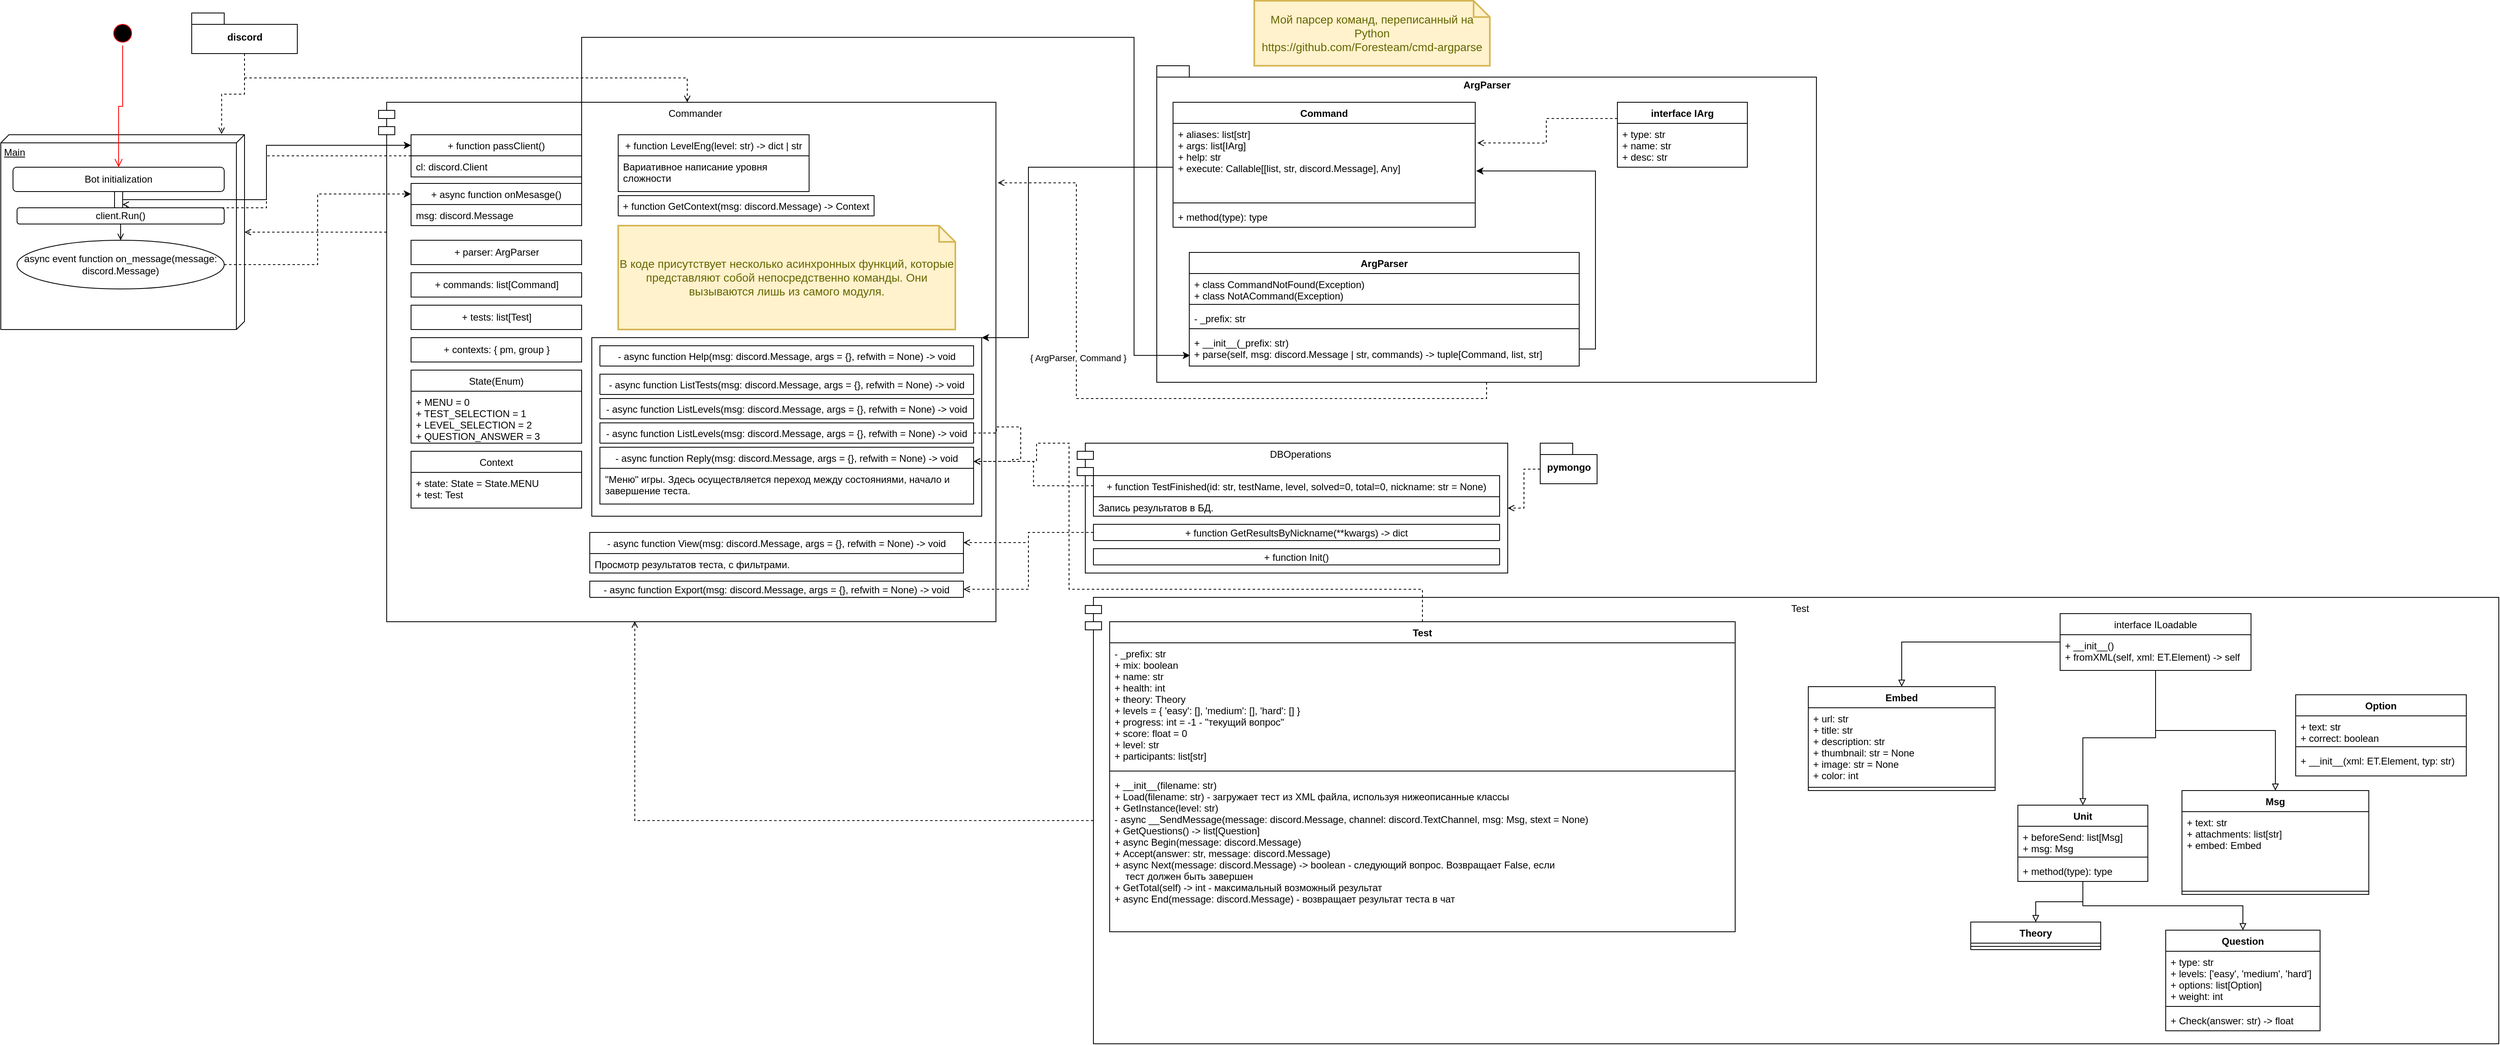 <mxfile version="18.0.1" type="device"><diagram id="GNLVEc-Bf3AHj_v6yjUM" name="Page-1"><mxGraphModel dx="1673" dy="1008" grid="1" gridSize="10" guides="1" tooltips="1" connect="1" arrows="1" fold="1" page="1" pageScale="1" pageWidth="850" pageHeight="1100" math="0" shadow="0"><root><mxCell id="0"/><mxCell id="1" parent="0"/><mxCell id="nupmnL43-t2a7urozln6-2" value="" style="ellipse;html=1;shape=startState;fillColor=#000000;strokeColor=#ff0000;" vertex="1" parent="1"><mxGeometry x="270" y="140" width="30" height="30" as="geometry"/></mxCell><mxCell id="nupmnL43-t2a7urozln6-4" value="Main" style="verticalAlign=top;align=left;spacingTop=8;spacingLeft=2;spacingRight=12;shape=cube;size=10;direction=south;fontStyle=4;html=1;" vertex="1" parent="1"><mxGeometry x="135" y="280" width="300" height="240" as="geometry"/></mxCell><mxCell id="nupmnL43-t2a7urozln6-6" value="Bot initialization" style="rounded=1;whiteSpace=wrap;html=1;" vertex="1" parent="1"><mxGeometry x="150" y="320" width="260" height="30" as="geometry"/></mxCell><mxCell id="nupmnL43-t2a7urozln6-24" style="edgeStyle=orthogonalEdgeStyle;rounded=0;orthogonalLoop=1;jettySize=auto;html=1;exitX=0;exitY=0.25;exitDx=10;exitDy=0;exitPerimeter=0;dashed=1;endArrow=open;endFill=0;" edge="1" parent="1" source="nupmnL43-t2a7urozln6-11" target="nupmnL43-t2a7urozln6-4"><mxGeometry relative="1" as="geometry"/></mxCell><mxCell id="nupmnL43-t2a7urozln6-11" value="Commander" style="shape=module;align=left;spacingLeft=20;align=center;verticalAlign=top;" vertex="1" parent="1"><mxGeometry x="600" y="240" width="760" height="640" as="geometry"/></mxCell><mxCell id="nupmnL43-t2a7urozln6-168" style="edgeStyle=orthogonalEdgeStyle;rounded=0;orthogonalLoop=1;jettySize=auto;html=1;entryX=0.975;entryY=0.8;entryDx=0;entryDy=0;entryPerimeter=0;endArrow=open;endFill=0;dashed=1;" edge="1" parent="1" source="nupmnL43-t2a7urozln6-12" target="nupmnL43-t2a7urozln6-166"><mxGeometry relative="1" as="geometry"><Array as="points"><mxPoint x="462" y="306"/><mxPoint x="462" y="370"/><mxPoint x="290" y="370"/><mxPoint x="290" y="366"/></Array></mxGeometry></mxCell><mxCell id="nupmnL43-t2a7urozln6-12" value="+ function passClient()" style="swimlane;fontStyle=0;childLayout=stackLayout;horizontal=1;startSize=26;fillColor=none;horizontalStack=0;resizeParent=1;resizeParentMax=0;resizeLast=0;collapsible=1;marginBottom=0;" vertex="1" parent="1"><mxGeometry x="640" y="280" width="210" height="52" as="geometry"/></mxCell><mxCell id="nupmnL43-t2a7urozln6-13" value="cl: discord.Client" style="text;strokeColor=none;fillColor=none;align=left;verticalAlign=top;spacingLeft=4;spacingRight=4;overflow=hidden;rotatable=0;points=[[0,0.5],[1,0.5]];portConstraint=eastwest;" vertex="1" parent="nupmnL43-t2a7urozln6-12"><mxGeometry y="26" width="210" height="26" as="geometry"/></mxCell><mxCell id="nupmnL43-t2a7urozln6-16" value="+ async function onMesasge()" style="swimlane;fontStyle=0;childLayout=stackLayout;horizontal=1;startSize=26;fillColor=none;horizontalStack=0;resizeParent=1;resizeParentMax=0;resizeLast=0;collapsible=1;marginBottom=0;" vertex="1" parent="1"><mxGeometry x="640" y="340" width="210" height="52" as="geometry"/></mxCell><mxCell id="nupmnL43-t2a7urozln6-17" value="msg: discord.Message" style="text;strokeColor=none;fillColor=none;align=left;verticalAlign=top;spacingLeft=4;spacingRight=4;overflow=hidden;rotatable=0;points=[[0,0.5],[1,0.5]];portConstraint=eastwest;" vertex="1" parent="nupmnL43-t2a7urozln6-16"><mxGeometry y="26" width="210" height="26" as="geometry"/></mxCell><mxCell id="nupmnL43-t2a7urozln6-22" style="edgeStyle=orthogonalEdgeStyle;rounded=0;orthogonalLoop=1;jettySize=auto;html=1;exitX=0.5;exitY=1;exitDx=0;exitDy=0;exitPerimeter=0;entryX=0.5;entryY=0;entryDx=0;entryDy=0;dashed=1;endArrow=open;endFill=0;" edge="1" parent="1" source="nupmnL43-t2a7urozln6-18" target="nupmnL43-t2a7urozln6-11"><mxGeometry relative="1" as="geometry"/></mxCell><mxCell id="nupmnL43-t2a7urozln6-23" style="edgeStyle=orthogonalEdgeStyle;rounded=0;orthogonalLoop=1;jettySize=auto;html=1;exitX=0.5;exitY=1;exitDx=0;exitDy=0;exitPerimeter=0;entryX=-0.003;entryY=0.094;entryDx=0;entryDy=0;entryPerimeter=0;dashed=1;endArrow=open;endFill=0;" edge="1" parent="1" source="nupmnL43-t2a7urozln6-18" target="nupmnL43-t2a7urozln6-4"><mxGeometry relative="1" as="geometry"/></mxCell><mxCell id="nupmnL43-t2a7urozln6-18" value="discord" style="shape=folder;fontStyle=1;spacingTop=10;tabWidth=40;tabHeight=14;tabPosition=left;html=1;" vertex="1" parent="1"><mxGeometry x="370" y="130" width="130" height="50" as="geometry"/></mxCell><mxCell id="nupmnL43-t2a7urozln6-25" value="+ parser: ArgParser" style="html=1;" vertex="1" parent="1"><mxGeometry x="640" y="410" width="210" height="30" as="geometry"/></mxCell><mxCell id="nupmnL43-t2a7urozln6-29" style="edgeStyle=orthogonalEdgeStyle;rounded=0;orthogonalLoop=1;jettySize=auto;html=1;exitX=0.5;exitY=1;exitDx=0;exitDy=0;exitPerimeter=0;entryX=1.003;entryY=0.155;entryDx=0;entryDy=0;entryPerimeter=0;dashed=1;endArrow=open;endFill=0;" edge="1" parent="1" source="nupmnL43-t2a7urozln6-26" target="nupmnL43-t2a7urozln6-11"><mxGeometry relative="1" as="geometry"/></mxCell><mxCell id="nupmnL43-t2a7urozln6-32" value="{ ArgParser, Command }" style="edgeLabel;html=1;align=center;verticalAlign=middle;resizable=0;points=[];" vertex="1" connectable="0" parent="nupmnL43-t2a7urozln6-29"><mxGeometry x="0.297" y="-2" relative="1" as="geometry"><mxPoint as="offset"/></mxGeometry></mxCell><mxCell id="nupmnL43-t2a7urozln6-26" value="ArgParser" style="shape=folder;fontStyle=1;spacingTop=10;tabWidth=40;tabHeight=14;tabPosition=left;html=1;align=center;verticalAlign=top;" vertex="1" parent="1"><mxGeometry x="1558" y="195" width="812" height="390" as="geometry"/></mxCell><mxCell id="nupmnL43-t2a7urozln6-28" value="Мой парсер команд, переписанный на Python&lt;br&gt;https://github.com/Foresteam/cmd-argparse" style="shape=note;strokeWidth=2;fontSize=14;size=20;whiteSpace=wrap;html=1;fillColor=#fff2cc;strokeColor=#d6b656;fontColor=#666600;" vertex="1" parent="1"><mxGeometry x="1678" y="115" width="290" height="80" as="geometry"/></mxCell><mxCell id="nupmnL43-t2a7urozln6-41" value="Command" style="swimlane;fontStyle=1;align=center;verticalAlign=top;childLayout=stackLayout;horizontal=1;startSize=26;horizontalStack=0;resizeParent=1;resizeParentMax=0;resizeLast=0;collapsible=1;marginBottom=0;" vertex="1" parent="1"><mxGeometry x="1578" y="240" width="372" height="154" as="geometry"/></mxCell><mxCell id="nupmnL43-t2a7urozln6-42" value="+ aliases: list[str]&#10;+ args: list[IArg]&#10;+ help: str&#10;+ execute: Callable[[list, str, discord.Message], Any]" style="text;strokeColor=none;fillColor=none;align=left;verticalAlign=top;spacingLeft=4;spacingRight=4;overflow=hidden;rotatable=0;points=[[0,0.5],[1,0.5]];portConstraint=eastwest;" vertex="1" parent="nupmnL43-t2a7urozln6-41"><mxGeometry y="26" width="372" height="94" as="geometry"/></mxCell><mxCell id="nupmnL43-t2a7urozln6-43" value="" style="line;strokeWidth=1;fillColor=none;align=left;verticalAlign=middle;spacingTop=-1;spacingLeft=3;spacingRight=3;rotatable=0;labelPosition=right;points=[];portConstraint=eastwest;" vertex="1" parent="nupmnL43-t2a7urozln6-41"><mxGeometry y="120" width="372" height="8" as="geometry"/></mxCell><mxCell id="nupmnL43-t2a7urozln6-44" value="+ method(type): type" style="text;strokeColor=none;fillColor=none;align=left;verticalAlign=top;spacingLeft=4;spacingRight=4;overflow=hidden;rotatable=0;points=[[0,0.5],[1,0.5]];portConstraint=eastwest;" vertex="1" parent="nupmnL43-t2a7urozln6-41"><mxGeometry y="128" width="372" height="26" as="geometry"/></mxCell><mxCell id="nupmnL43-t2a7urozln6-50" style="edgeStyle=orthogonalEdgeStyle;rounded=0;orthogonalLoop=1;jettySize=auto;html=1;exitX=0;exitY=0.25;exitDx=0;exitDy=0;entryX=1.007;entryY=0.257;entryDx=0;entryDy=0;entryPerimeter=0;dashed=1;endArrow=open;endFill=0;" edge="1" parent="1" source="nupmnL43-t2a7urozln6-45" target="nupmnL43-t2a7urozln6-42"><mxGeometry relative="1" as="geometry"/></mxCell><mxCell id="nupmnL43-t2a7urozln6-45" value="interface IArg" style="swimlane;fontStyle=1;align=center;verticalAlign=top;childLayout=stackLayout;horizontal=1;startSize=26;horizontalStack=0;resizeParent=1;resizeParentMax=0;resizeLast=0;collapsible=1;marginBottom=0;" vertex="1" parent="1"><mxGeometry x="2125" y="240" width="160" height="80" as="geometry"/></mxCell><mxCell id="nupmnL43-t2a7urozln6-46" value="+ type: str&#10;+ name: str&#10;+ desc: str" style="text;strokeColor=none;fillColor=none;align=left;verticalAlign=top;spacingLeft=4;spacingRight=4;overflow=hidden;rotatable=0;points=[[0,0.5],[1,0.5]];portConstraint=eastwest;" vertex="1" parent="nupmnL43-t2a7urozln6-45"><mxGeometry y="26" width="160" height="54" as="geometry"/></mxCell><mxCell id="nupmnL43-t2a7urozln6-57" value="ArgParser" style="swimlane;fontStyle=1;align=center;verticalAlign=top;childLayout=stackLayout;horizontal=1;startSize=26;horizontalStack=0;resizeParent=1;resizeParentMax=0;resizeLast=0;collapsible=1;marginBottom=0;" vertex="1" parent="1"><mxGeometry x="1598" y="425" width="480" height="140" as="geometry"/></mxCell><mxCell id="nupmnL43-t2a7urozln6-58" value="+ class CommandNotFound(Exception)&#10;+ class NotACommand(Exception)" style="text;strokeColor=none;fillColor=none;align=left;verticalAlign=top;spacingLeft=4;spacingRight=4;overflow=hidden;rotatable=0;points=[[0,0.5],[1,0.5]];portConstraint=eastwest;" vertex="1" parent="nupmnL43-t2a7urozln6-57"><mxGeometry y="26" width="480" height="34" as="geometry"/></mxCell><mxCell id="nupmnL43-t2a7urozln6-59" value="" style="line;strokeWidth=1;fillColor=none;align=left;verticalAlign=middle;spacingTop=-1;spacingLeft=3;spacingRight=3;rotatable=0;labelPosition=right;points=[];portConstraint=eastwest;" vertex="1" parent="nupmnL43-t2a7urozln6-57"><mxGeometry y="60" width="480" height="8" as="geometry"/></mxCell><mxCell id="nupmnL43-t2a7urozln6-61" value="- _prefix: str" style="text;strokeColor=none;fillColor=none;align=left;verticalAlign=top;spacingLeft=4;spacingRight=4;overflow=hidden;rotatable=0;points=[[0,0.5],[1,0.5]];portConstraint=eastwest;" vertex="1" parent="nupmnL43-t2a7urozln6-57"><mxGeometry y="68" width="480" height="22" as="geometry"/></mxCell><mxCell id="nupmnL43-t2a7urozln6-63" value="" style="line;strokeWidth=1;fillColor=none;align=left;verticalAlign=middle;spacingTop=-1;spacingLeft=3;spacingRight=3;rotatable=0;labelPosition=right;points=[];portConstraint=eastwest;" vertex="1" parent="nupmnL43-t2a7urozln6-57"><mxGeometry y="90" width="480" height="8" as="geometry"/></mxCell><mxCell id="nupmnL43-t2a7urozln6-64" value="+ __init__(_prefix: str)&#10;+ parse(self, msg: discord.Message | str, commands) -&gt; tuple[Command, list, str]" style="text;strokeColor=none;fillColor=none;align=left;verticalAlign=top;spacingLeft=4;spacingRight=4;overflow=hidden;rotatable=0;points=[[0,0.5],[1,0.5]];portConstraint=eastwest;" vertex="1" parent="nupmnL43-t2a7urozln6-57"><mxGeometry y="98" width="480" height="42" as="geometry"/></mxCell><mxCell id="nupmnL43-t2a7urozln6-65" value="+ commands: list[Command]" style="html=1;" vertex="1" parent="1"><mxGeometry x="640" y="450" width="210" height="30" as="geometry"/></mxCell><mxCell id="nupmnL43-t2a7urozln6-66" value="+ tests: list[Test]" style="html=1;" vertex="1" parent="1"><mxGeometry x="640" y="490" width="210" height="30" as="geometry"/></mxCell><mxCell id="nupmnL43-t2a7urozln6-67" value="+ contexts: { pm, group }" style="html=1;" vertex="1" parent="1"><mxGeometry x="640" y="530" width="210" height="30" as="geometry"/></mxCell><mxCell id="nupmnL43-t2a7urozln6-68" value="State(Enum)" style="swimlane;fontStyle=0;childLayout=stackLayout;horizontal=1;startSize=26;fillColor=none;horizontalStack=0;resizeParent=1;resizeParentMax=0;resizeLast=0;collapsible=1;marginBottom=0;" vertex="1" parent="1"><mxGeometry x="640" y="570" width="210" height="90" as="geometry"/></mxCell><mxCell id="nupmnL43-t2a7urozln6-71" value="+ MENU = 0&#10;+ TEST_SELECTION = 1&#10;+ LEVEL_SELECTION = 2&#10;+ QUESTION_ANSWER = 3" style="text;strokeColor=none;fillColor=none;align=left;verticalAlign=top;spacingLeft=4;spacingRight=4;overflow=hidden;rotatable=0;points=[[0,0.5],[1,0.5]];portConstraint=eastwest;" vertex="1" parent="nupmnL43-t2a7urozln6-68"><mxGeometry y="26" width="210" height="64" as="geometry"/></mxCell><mxCell id="nupmnL43-t2a7urozln6-72" value="Context" style="swimlane;fontStyle=0;childLayout=stackLayout;horizontal=1;startSize=26;fillColor=none;horizontalStack=0;resizeParent=1;resizeParentMax=0;resizeLast=0;collapsible=1;marginBottom=0;" vertex="1" parent="1"><mxGeometry x="640" y="670" width="210" height="70" as="geometry"/></mxCell><mxCell id="nupmnL43-t2a7urozln6-73" value="+ state: State = State.MENU&#10;+ test: Test" style="text;strokeColor=none;fillColor=none;align=left;verticalAlign=top;spacingLeft=4;spacingRight=4;overflow=hidden;rotatable=0;points=[[0,0.5],[1,0.5]];portConstraint=eastwest;" vertex="1" parent="nupmnL43-t2a7urozln6-72"><mxGeometry y="26" width="210" height="44" as="geometry"/></mxCell><mxCell id="nupmnL43-t2a7urozln6-74" value="+ function LevelEng(level: str) -&gt; dict | str" style="swimlane;fontStyle=0;childLayout=stackLayout;horizontal=1;startSize=26;fillColor=none;horizontalStack=0;resizeParent=1;resizeParentMax=0;resizeLast=0;collapsible=1;marginBottom=0;" vertex="1" parent="1"><mxGeometry x="895" y="280" width="235" height="70" as="geometry"/></mxCell><mxCell id="nupmnL43-t2a7urozln6-75" value="Вариативное написание уровня сложности" style="text;strokeColor=none;fillColor=none;align=left;verticalAlign=top;spacingLeft=4;spacingRight=4;overflow=hidden;rotatable=0;points=[[0,0.5],[1,0.5]];portConstraint=eastwest;whiteSpace=wrap;" vertex="1" parent="nupmnL43-t2a7urozln6-74"><mxGeometry y="26" width="235" height="44" as="geometry"/></mxCell><mxCell id="nupmnL43-t2a7urozln6-78" value="+ function GetContext(msg: discord.Message) -&gt; Context" style="swimlane;fontStyle=0;childLayout=stackLayout;horizontal=1;startSize=26;fillColor=none;horizontalStack=0;resizeParent=1;resizeParentMax=0;resizeLast=0;collapsible=1;marginBottom=0;" vertex="1" parent="1"><mxGeometry x="895" y="355" width="315" height="25" as="geometry"/></mxCell><mxCell id="nupmnL43-t2a7urozln6-80" value="В коде присутствует несколько асинхронных функций, которые представляют собой непосредственно команды. Они вызываются лишь из самого модуля." style="shape=note;strokeWidth=2;fontSize=14;size=20;whiteSpace=wrap;html=1;fillColor=#fff2cc;strokeColor=#d6b656;fontColor=#666600;" vertex="1" parent="1"><mxGeometry x="895" y="392" width="415" height="128" as="geometry"/></mxCell><mxCell id="nupmnL43-t2a7urozln6-100" value="DBOperations" style="shape=module;align=left;spacingLeft=20;align=center;verticalAlign=top;" vertex="1" parent="1"><mxGeometry x="1460" y="660" width="530" height="160" as="geometry"/></mxCell><mxCell id="nupmnL43-t2a7urozln6-102" style="edgeStyle=orthogonalEdgeStyle;rounded=0;orthogonalLoop=1;jettySize=auto;html=1;exitX=0;exitY=0;exitDx=0;exitDy=32;exitPerimeter=0;endArrow=open;endFill=0;dashed=1;" edge="1" parent="1" source="nupmnL43-t2a7urozln6-101" target="nupmnL43-t2a7urozln6-100"><mxGeometry relative="1" as="geometry"/></mxCell><mxCell id="nupmnL43-t2a7urozln6-101" value="pymongo" style="shape=folder;fontStyle=1;spacingTop=10;tabWidth=40;tabHeight=14;tabPosition=left;html=1;" vertex="1" parent="1"><mxGeometry x="2030" y="660" width="70" height="50" as="geometry"/></mxCell><mxCell id="nupmnL43-t2a7urozln6-103" value="+ function TestFinished(id: str, testName, level, solved=0, total=0, nickname: str = None)" style="swimlane;fontStyle=0;childLayout=stackLayout;horizontal=1;startSize=26;fillColor=none;horizontalStack=0;resizeParent=1;resizeParentMax=0;resizeLast=0;collapsible=1;marginBottom=0;" vertex="1" parent="1"><mxGeometry x="1480" y="700" width="500" height="50" as="geometry"/></mxCell><mxCell id="nupmnL43-t2a7urozln6-104" value="Запись результатов в БД." style="text;strokeColor=none;fillColor=none;align=left;verticalAlign=top;spacingLeft=4;spacingRight=4;overflow=hidden;rotatable=0;points=[[0,0.5],[1,0.5]];portConstraint=eastwest;whiteSpace=wrap;" vertex="1" parent="nupmnL43-t2a7urozln6-103"><mxGeometry y="26" width="500" height="24" as="geometry"/></mxCell><mxCell id="nupmnL43-t2a7urozln6-113" style="edgeStyle=orthogonalEdgeStyle;rounded=0;orthogonalLoop=1;jettySize=auto;html=1;exitX=0;exitY=0.5;exitDx=0;exitDy=0;entryX=1;entryY=0.25;entryDx=0;entryDy=0;dashed=1;endArrow=open;endFill=0;" edge="1" parent="1" source="nupmnL43-t2a7urozln6-105" target="nupmnL43-t2a7urozln6-96"><mxGeometry relative="1" as="geometry"/></mxCell><mxCell id="nupmnL43-t2a7urozln6-114" style="edgeStyle=orthogonalEdgeStyle;rounded=0;orthogonalLoop=1;jettySize=auto;html=1;exitX=0;exitY=0.5;exitDx=0;exitDy=0;entryX=1;entryY=0.5;entryDx=0;entryDy=0;dashed=1;endArrow=open;endFill=0;" edge="1" parent="1" source="nupmnL43-t2a7urozln6-105" target="nupmnL43-t2a7urozln6-98"><mxGeometry relative="1" as="geometry"/></mxCell><mxCell id="nupmnL43-t2a7urozln6-105" value="+ function GetResultsByNickname(**kwargs) -&gt; dict" style="swimlane;fontStyle=0;childLayout=stackLayout;horizontal=1;startSize=26;fillColor=none;horizontalStack=0;resizeParent=1;resizeParentMax=0;resizeLast=0;collapsible=1;marginBottom=0;" vertex="1" parent="1"><mxGeometry x="1480" y="760" width="500" height="20" as="geometry"/></mxCell><mxCell id="nupmnL43-t2a7urozln6-109" value="+ function Init()" style="swimlane;fontStyle=0;childLayout=stackLayout;horizontal=1;startSize=26;fillColor=none;horizontalStack=0;resizeParent=1;resizeParentMax=0;resizeLast=0;collapsible=1;marginBottom=0;" vertex="1" parent="1"><mxGeometry x="1480" y="790" width="500" height="20" as="geometry"/></mxCell><mxCell id="nupmnL43-t2a7urozln6-164" style="edgeStyle=orthogonalEdgeStyle;rounded=0;orthogonalLoop=1;jettySize=auto;html=1;exitX=0;exitY=0.5;exitDx=10;exitDy=0;exitPerimeter=0;entryX=0.415;entryY=0.999;entryDx=0;entryDy=0;entryPerimeter=0;endArrow=open;endFill=0;dashed=1;" edge="1" parent="1" source="nupmnL43-t2a7urozln6-116" target="nupmnL43-t2a7urozln6-11"><mxGeometry relative="1" as="geometry"/></mxCell><mxCell id="nupmnL43-t2a7urozln6-116" value="Test" style="shape=module;align=left;spacingLeft=20;align=center;verticalAlign=top;" vertex="1" parent="1"><mxGeometry x="1470" y="850" width="1740" height="550" as="geometry"/></mxCell><mxCell id="nupmnL43-t2a7urozln6-117" value="Test" style="swimlane;fontStyle=1;align=center;verticalAlign=top;childLayout=stackLayout;horizontal=1;startSize=26;horizontalStack=0;resizeParent=1;resizeParentMax=0;resizeLast=0;collapsible=1;marginBottom=0;" vertex="1" parent="1"><mxGeometry x="1500" y="880" width="770" height="382" as="geometry"/></mxCell><mxCell id="nupmnL43-t2a7urozln6-120" value="- _prefix: str&#10;+ mix: boolean&#10;+ name: str&#10;+ health: int&#10;+ theory: Theory&#10;+ levels = { 'easy': [], 'medium': [], 'hard': [] }&#10;+ progress: int = -1 - &quot;текущий вопрос&quot;&#10;+ score: float = 0&#10;+ level: str&#10;+ participants: list[str]" style="text;strokeColor=none;fillColor=none;align=left;verticalAlign=top;spacingLeft=4;spacingRight=4;overflow=hidden;rotatable=0;points=[[0,0.5],[1,0.5]];portConstraint=eastwest;" vertex="1" parent="nupmnL43-t2a7urozln6-117"><mxGeometry y="26" width="770" height="154" as="geometry"/></mxCell><mxCell id="nupmnL43-t2a7urozln6-121" value="" style="line;strokeWidth=1;fillColor=none;align=left;verticalAlign=middle;spacingTop=-1;spacingLeft=3;spacingRight=3;rotatable=0;labelPosition=right;points=[];portConstraint=eastwest;" vertex="1" parent="nupmnL43-t2a7urozln6-117"><mxGeometry y="180" width="770" height="8" as="geometry"/></mxCell><mxCell id="nupmnL43-t2a7urozln6-122" value="+ __init__(filename: str)&#10;+ Load(filename: str) - загружает тест из XML файла, используя нижеописанные классы&#10;+ GetInstance(level: str)&#10;- async __SendMessage(message: discord.Message, channel: discord.TextChannel, msg: Msg, stext = None)&#10;+ GetQuestions() -&gt; list[Question]&#10;+ async Begin(message: discord.Message)&#10;+ Accept(answer: str, message: discord.Message)&#10;+ async Next(message: discord.Message) -&gt; boolean - следующий вопрос. Возвращает False, если&#10;    тест должен быть завершен&#10;+ GetTotal(self) -&gt; int - максимальный возможный результат&#10;+ async End(message: discord.Message) - возвращает результат теста в чат" style="text;strokeColor=none;fillColor=none;align=left;verticalAlign=top;spacingLeft=4;spacingRight=4;overflow=hidden;rotatable=0;points=[[0,0.5],[1,0.5]];portConstraint=eastwest;" vertex="1" parent="nupmnL43-t2a7urozln6-117"><mxGeometry y="188" width="770" height="194" as="geometry"/></mxCell><mxCell id="nupmnL43-t2a7urozln6-128" value="Embed" style="swimlane;fontStyle=1;align=center;verticalAlign=top;childLayout=stackLayout;horizontal=1;startSize=26;horizontalStack=0;resizeParent=1;resizeParentMax=0;resizeLast=0;collapsible=1;marginBottom=0;" vertex="1" parent="1"><mxGeometry x="2360" y="960" width="230" height="128" as="geometry"/></mxCell><mxCell id="nupmnL43-t2a7urozln6-129" value="+ url: str&#10;+ title: str&#10;+ description: str&#10;+ thumbnail: str = None&#10;+ image: str = None&#10;+ color: int" style="text;strokeColor=none;fillColor=none;align=left;verticalAlign=top;spacingLeft=4;spacingRight=4;overflow=hidden;rotatable=0;points=[[0,0.5],[1,0.5]];portConstraint=eastwest;" vertex="1" parent="nupmnL43-t2a7urozln6-128"><mxGeometry y="26" width="230" height="94" as="geometry"/></mxCell><mxCell id="nupmnL43-t2a7urozln6-130" value="" style="line;strokeWidth=1;fillColor=none;align=left;verticalAlign=middle;spacingTop=-1;spacingLeft=3;spacingRight=3;rotatable=0;labelPosition=right;points=[];portConstraint=eastwest;" vertex="1" parent="nupmnL43-t2a7urozln6-128"><mxGeometry y="120" width="230" height="8" as="geometry"/></mxCell><mxCell id="nupmnL43-t2a7urozln6-136" style="edgeStyle=orthogonalEdgeStyle;rounded=0;orthogonalLoop=1;jettySize=auto;html=1;entryX=0.5;entryY=0;entryDx=0;entryDy=0;endArrow=block;endFill=0;" edge="1" parent="1" source="nupmnL43-t2a7urozln6-132" target="nupmnL43-t2a7urozln6-128"><mxGeometry relative="1" as="geometry"/></mxCell><mxCell id="nupmnL43-t2a7urozln6-140" style="edgeStyle=orthogonalEdgeStyle;rounded=0;orthogonalLoop=1;jettySize=auto;html=1;entryX=0.5;entryY=0;entryDx=0;entryDy=0;endArrow=block;endFill=0;" edge="1" parent="1" source="nupmnL43-t2a7urozln6-132" target="nupmnL43-t2a7urozln6-137"><mxGeometry relative="1" as="geometry"/></mxCell><mxCell id="nupmnL43-t2a7urozln6-149" style="edgeStyle=orthogonalEdgeStyle;rounded=0;orthogonalLoop=1;jettySize=auto;html=1;exitX=0.5;exitY=1;exitDx=0;exitDy=0;entryX=0.5;entryY=0;entryDx=0;entryDy=0;endArrow=block;endFill=0;" edge="1" parent="1" source="nupmnL43-t2a7urozln6-132" target="nupmnL43-t2a7urozln6-145"><mxGeometry relative="1" as="geometry"/></mxCell><mxCell id="nupmnL43-t2a7urozln6-132" value="interface ILoadable" style="swimlane;fontStyle=0;childLayout=stackLayout;horizontal=1;startSize=26;fillColor=none;horizontalStack=0;resizeParent=1;resizeParentMax=0;resizeLast=0;collapsible=1;marginBottom=0;" vertex="1" parent="1"><mxGeometry x="2670" y="870" width="235" height="70" as="geometry"/></mxCell><mxCell id="nupmnL43-t2a7urozln6-135" value="+ __init__()&#10;+ fromXML(self, xml: ET.Element) -&gt; self" style="text;strokeColor=none;fillColor=none;align=left;verticalAlign=top;spacingLeft=4;spacingRight=4;overflow=hidden;rotatable=0;points=[[0,0.5],[1,0.5]];portConstraint=eastwest;" vertex="1" parent="nupmnL43-t2a7urozln6-132"><mxGeometry y="26" width="235" height="44" as="geometry"/></mxCell><mxCell id="nupmnL43-t2a7urozln6-137" value="Msg" style="swimlane;fontStyle=1;align=center;verticalAlign=top;childLayout=stackLayout;horizontal=1;startSize=26;horizontalStack=0;resizeParent=1;resizeParentMax=0;resizeLast=0;collapsible=1;marginBottom=0;" vertex="1" parent="1"><mxGeometry x="2820" y="1088" width="230" height="128" as="geometry"/></mxCell><mxCell id="nupmnL43-t2a7urozln6-138" value="+ text: str&#10;+ attachments: list[str]&#10;+ embed: Embed" style="text;strokeColor=none;fillColor=none;align=left;verticalAlign=top;spacingLeft=4;spacingRight=4;overflow=hidden;rotatable=0;points=[[0,0.5],[1,0.5]];portConstraint=eastwest;" vertex="1" parent="nupmnL43-t2a7urozln6-137"><mxGeometry y="26" width="230" height="94" as="geometry"/></mxCell><mxCell id="nupmnL43-t2a7urozln6-139" value="" style="line;strokeWidth=1;fillColor=none;align=left;verticalAlign=middle;spacingTop=-1;spacingLeft=3;spacingRight=3;rotatable=0;labelPosition=right;points=[];portConstraint=eastwest;" vertex="1" parent="nupmnL43-t2a7urozln6-137"><mxGeometry y="120" width="230" height="8" as="geometry"/></mxCell><mxCell id="nupmnL43-t2a7urozln6-141" value="Option" style="swimlane;fontStyle=1;align=center;verticalAlign=top;childLayout=stackLayout;horizontal=1;startSize=26;horizontalStack=0;resizeParent=1;resizeParentMax=0;resizeLast=0;collapsible=1;marginBottom=0;" vertex="1" parent="1"><mxGeometry x="2960" y="970" width="210" height="100" as="geometry"/></mxCell><mxCell id="nupmnL43-t2a7urozln6-142" value="+ text: str&#10;+ correct: boolean" style="text;strokeColor=none;fillColor=none;align=left;verticalAlign=top;spacingLeft=4;spacingRight=4;overflow=hidden;rotatable=0;points=[[0,0.5],[1,0.5]];portConstraint=eastwest;" vertex="1" parent="nupmnL43-t2a7urozln6-141"><mxGeometry y="26" width="210" height="34" as="geometry"/></mxCell><mxCell id="nupmnL43-t2a7urozln6-143" value="" style="line;strokeWidth=1;fillColor=none;align=left;verticalAlign=middle;spacingTop=-1;spacingLeft=3;spacingRight=3;rotatable=0;labelPosition=right;points=[];portConstraint=eastwest;" vertex="1" parent="nupmnL43-t2a7urozln6-141"><mxGeometry y="60" width="210" height="8" as="geometry"/></mxCell><mxCell id="nupmnL43-t2a7urozln6-144" value="+ __init__(xml: ET.Element, typ: str)" style="text;strokeColor=none;fillColor=none;align=left;verticalAlign=top;spacingLeft=4;spacingRight=4;overflow=hidden;rotatable=0;points=[[0,0.5],[1,0.5]];portConstraint=eastwest;" vertex="1" parent="nupmnL43-t2a7urozln6-141"><mxGeometry y="68" width="210" height="32" as="geometry"/></mxCell><mxCell id="nupmnL43-t2a7urozln6-158" style="edgeStyle=orthogonalEdgeStyle;rounded=0;orthogonalLoop=1;jettySize=auto;html=1;entryX=0.5;entryY=0;entryDx=0;entryDy=0;endArrow=block;endFill=0;" edge="1" parent="1" source="nupmnL43-t2a7urozln6-145" target="nupmnL43-t2a7urozln6-154"><mxGeometry relative="1" as="geometry"/></mxCell><mxCell id="nupmnL43-t2a7urozln6-163" style="edgeStyle=orthogonalEdgeStyle;rounded=0;orthogonalLoop=1;jettySize=auto;html=1;exitX=0.5;exitY=1;exitDx=0;exitDy=0;entryX=0.5;entryY=0;entryDx=0;entryDy=0;endArrow=block;endFill=0;" edge="1" parent="1" source="nupmnL43-t2a7urozln6-145" target="nupmnL43-t2a7urozln6-159"><mxGeometry relative="1" as="geometry"/></mxCell><mxCell id="nupmnL43-t2a7urozln6-145" value="Unit" style="swimlane;fontStyle=1;align=center;verticalAlign=top;childLayout=stackLayout;horizontal=1;startSize=26;horizontalStack=0;resizeParent=1;resizeParentMax=0;resizeLast=0;collapsible=1;marginBottom=0;" vertex="1" parent="1"><mxGeometry x="2618" y="1106" width="160" height="94" as="geometry"/></mxCell><mxCell id="nupmnL43-t2a7urozln6-146" value="+ beforeSend: list[Msg]&#10;+ msg: Msg" style="text;strokeColor=none;fillColor=none;align=left;verticalAlign=top;spacingLeft=4;spacingRight=4;overflow=hidden;rotatable=0;points=[[0,0.5],[1,0.5]];portConstraint=eastwest;" vertex="1" parent="nupmnL43-t2a7urozln6-145"><mxGeometry y="26" width="160" height="34" as="geometry"/></mxCell><mxCell id="nupmnL43-t2a7urozln6-147" value="" style="line;strokeWidth=1;fillColor=none;align=left;verticalAlign=middle;spacingTop=-1;spacingLeft=3;spacingRight=3;rotatable=0;labelPosition=right;points=[];portConstraint=eastwest;" vertex="1" parent="nupmnL43-t2a7urozln6-145"><mxGeometry y="60" width="160" height="8" as="geometry"/></mxCell><mxCell id="nupmnL43-t2a7urozln6-148" value="+ method(type): type" style="text;strokeColor=none;fillColor=none;align=left;verticalAlign=top;spacingLeft=4;spacingRight=4;overflow=hidden;rotatable=0;points=[[0,0.5],[1,0.5]];portConstraint=eastwest;" vertex="1" parent="nupmnL43-t2a7urozln6-145"><mxGeometry y="68" width="160" height="26" as="geometry"/></mxCell><mxCell id="nupmnL43-t2a7urozln6-154" value="Theory" style="swimlane;fontStyle=1;align=center;verticalAlign=top;childLayout=stackLayout;horizontal=1;startSize=26;horizontalStack=0;resizeParent=1;resizeParentMax=0;resizeLast=0;collapsible=1;marginBottom=0;" vertex="1" parent="1"><mxGeometry x="2560" y="1250" width="160" height="34" as="geometry"/></mxCell><mxCell id="nupmnL43-t2a7urozln6-156" value="" style="line;strokeWidth=1;fillColor=none;align=left;verticalAlign=middle;spacingTop=-1;spacingLeft=3;spacingRight=3;rotatable=0;labelPosition=right;points=[];portConstraint=eastwest;" vertex="1" parent="nupmnL43-t2a7urozln6-154"><mxGeometry y="26" width="160" height="8" as="geometry"/></mxCell><mxCell id="nupmnL43-t2a7urozln6-159" value="Question" style="swimlane;fontStyle=1;align=center;verticalAlign=top;childLayout=stackLayout;horizontal=1;startSize=26;horizontalStack=0;resizeParent=1;resizeParentMax=0;resizeLast=0;collapsible=1;marginBottom=0;" vertex="1" parent="1"><mxGeometry x="2800" y="1260" width="190" height="124" as="geometry"/></mxCell><mxCell id="nupmnL43-t2a7urozln6-160" value="+ type: str&#10;+ levels: ['easy', 'medium', 'hard']&#10;+ options: list[Option]&#10;+ weight: int" style="text;strokeColor=none;fillColor=none;align=left;verticalAlign=top;spacingLeft=4;spacingRight=4;overflow=hidden;rotatable=0;points=[[0,0.5],[1,0.5]];portConstraint=eastwest;" vertex="1" parent="nupmnL43-t2a7urozln6-159"><mxGeometry y="26" width="190" height="64" as="geometry"/></mxCell><mxCell id="nupmnL43-t2a7urozln6-161" value="" style="line;strokeWidth=1;fillColor=none;align=left;verticalAlign=middle;spacingTop=-1;spacingLeft=3;spacingRight=3;rotatable=0;labelPosition=right;points=[];portConstraint=eastwest;" vertex="1" parent="nupmnL43-t2a7urozln6-159"><mxGeometry y="90" width="190" height="8" as="geometry"/></mxCell><mxCell id="nupmnL43-t2a7urozln6-162" value="+ Check(answer: str) -&gt; float" style="text;strokeColor=none;fillColor=none;align=left;verticalAlign=top;spacingLeft=4;spacingRight=4;overflow=hidden;rotatable=0;points=[[0,0.5],[1,0.5]];portConstraint=eastwest;" vertex="1" parent="nupmnL43-t2a7urozln6-159"><mxGeometry y="98" width="190" height="26" as="geometry"/></mxCell><mxCell id="nupmnL43-t2a7urozln6-167" style="edgeStyle=orthogonalEdgeStyle;rounded=0;orthogonalLoop=1;jettySize=auto;html=1;entryX=0;entryY=0.25;entryDx=0;entryDy=0;endArrow=classic;endFill=1;" edge="1" parent="1" source="nupmnL43-t2a7urozln6-166" target="nupmnL43-t2a7urozln6-12"><mxGeometry relative="1" as="geometry"><Array as="points"><mxPoint x="462" y="360"/><mxPoint x="462" y="293"/></Array></mxGeometry></mxCell><mxCell id="nupmnL43-t2a7urozln6-166" value="" style="html=1;points=[];perimeter=orthogonalPerimeter;" vertex="1" parent="1"><mxGeometry x="275" y="350" width="10" height="20" as="geometry"/></mxCell><mxCell id="nupmnL43-t2a7urozln6-172" style="edgeStyle=orthogonalEdgeStyle;rounded=0;orthogonalLoop=1;jettySize=auto;html=1;exitX=0.5;exitY=1;exitDx=0;exitDy=0;entryX=0.5;entryY=0;entryDx=0;entryDy=0;endArrow=open;endFill=0;" edge="1" parent="1" source="nupmnL43-t2a7urozln6-169" target="nupmnL43-t2a7urozln6-171"><mxGeometry relative="1" as="geometry"/></mxCell><mxCell id="nupmnL43-t2a7urozln6-169" value="client.Run()" style="rounded=1;whiteSpace=wrap;html=1;" vertex="1" parent="1"><mxGeometry x="155" y="370" width="255" height="20" as="geometry"/></mxCell><mxCell id="nupmnL43-t2a7urozln6-174" style="edgeStyle=orthogonalEdgeStyle;rounded=0;orthogonalLoop=1;jettySize=auto;html=1;exitX=1;exitY=0.5;exitDx=0;exitDy=0;entryX=0;entryY=0.25;entryDx=0;entryDy=0;endArrow=classic;endFill=1;dashed=1;" edge="1" parent="1" source="nupmnL43-t2a7urozln6-171" target="nupmnL43-t2a7urozln6-16"><mxGeometry relative="1" as="geometry"/></mxCell><mxCell id="nupmnL43-t2a7urozln6-171" value="async event function on_message(message: discord.Message)" style="ellipse;whiteSpace=wrap;html=1;" vertex="1" parent="1"><mxGeometry x="155" y="410" width="255" height="60" as="geometry"/></mxCell><mxCell id="nupmnL43-t2a7urozln6-3" value="" style="edgeStyle=orthogonalEdgeStyle;html=1;verticalAlign=bottom;endArrow=open;endSize=8;strokeColor=#ff0000;rounded=0;entryX=0.5;entryY=0;entryDx=0;entryDy=0;" edge="1" source="nupmnL43-t2a7urozln6-2" parent="1" target="nupmnL43-t2a7urozln6-6"><mxGeometry relative="1" as="geometry"><mxPoint x="285" y="230" as="targetPoint"/></mxGeometry></mxCell><mxCell id="nupmnL43-t2a7urozln6-177" style="edgeStyle=orthogonalEdgeStyle;rounded=0;orthogonalLoop=1;jettySize=auto;html=1;exitX=1;exitY=0.5;exitDx=0;exitDy=0;entryX=0.002;entryY=0.688;entryDx=0;entryDy=0;entryPerimeter=0;endArrow=classic;endFill=1;" edge="1" parent="1" source="nupmnL43-t2a7urozln6-16" target="nupmnL43-t2a7urozln6-64"><mxGeometry relative="1" as="geometry"><Array as="points"><mxPoint x="850" y="160"/><mxPoint x="1530" y="160"/><mxPoint x="1530" y="552"/></Array></mxGeometry></mxCell><mxCell id="nupmnL43-t2a7urozln6-179" style="edgeStyle=orthogonalEdgeStyle;rounded=0;orthogonalLoop=1;jettySize=auto;html=1;exitX=1;exitY=0.5;exitDx=0;exitDy=0;entryX=1.003;entryY=0.624;entryDx=0;entryDy=0;entryPerimeter=0;endArrow=classic;endFill=1;" edge="1" parent="1" source="nupmnL43-t2a7urozln6-64" target="nupmnL43-t2a7urozln6-42"><mxGeometry relative="1" as="geometry"><Array as="points"><mxPoint x="2098" y="544"/><mxPoint x="2098" y="325"/></Array></mxGeometry></mxCell><mxCell id="nupmnL43-t2a7urozln6-96" value="- async function View(msg: discord.Message, args = {}, refwith = None) -&gt; void" style="swimlane;fontStyle=0;childLayout=stackLayout;horizontal=1;startSize=26;fillColor=none;horizontalStack=0;resizeParent=1;resizeParentMax=0;resizeLast=0;collapsible=1;marginBottom=0;" vertex="1" parent="1"><mxGeometry x="860" y="770" width="460" height="50" as="geometry"/></mxCell><mxCell id="nupmnL43-t2a7urozln6-97" value="Просмотр результатов теста, с фильтрами." style="text;strokeColor=none;fillColor=none;align=left;verticalAlign=top;spacingLeft=4;spacingRight=4;overflow=hidden;rotatable=0;points=[[0,0.5],[1,0.5]];portConstraint=eastwest;whiteSpace=wrap;" vertex="1" parent="nupmnL43-t2a7urozln6-96"><mxGeometry y="26" width="460" height="24" as="geometry"/></mxCell><mxCell id="nupmnL43-t2a7urozln6-98" value="- async function Export(msg: discord.Message, args = {}, refwith = None) -&gt; void" style="swimlane;fontStyle=0;childLayout=stackLayout;horizontal=1;startSize=26;fillColor=none;horizontalStack=0;resizeParent=1;resizeParentMax=0;resizeLast=0;collapsible=1;marginBottom=0;" vertex="1" parent="1"><mxGeometry x="860" y="830" width="460" height="20" as="geometry"/></mxCell><mxCell id="nupmnL43-t2a7urozln6-182" value="" style="group" vertex="1" connectable="0" parent="1"><mxGeometry x="862.5" y="530" width="480" height="220" as="geometry"/></mxCell><mxCell id="nupmnL43-t2a7urozln6-181" value="" style="rounded=0;whiteSpace=wrap;html=1;" vertex="1" parent="nupmnL43-t2a7urozln6-182"><mxGeometry width="480" height="220" as="geometry"/></mxCell><mxCell id="nupmnL43-t2a7urozln6-81" value="- async function Help(msg: discord.Message, args = {}, refwith = None) -&gt; void" style="swimlane;fontStyle=0;childLayout=stackLayout;horizontal=1;startSize=26;fillColor=none;horizontalStack=0;resizeParent=1;resizeParentMax=0;resizeLast=0;collapsible=1;marginBottom=0;" vertex="1" parent="nupmnL43-t2a7urozln6-182"><mxGeometry x="10" y="10" width="460" height="25" as="geometry"/></mxCell><mxCell id="nupmnL43-t2a7urozln6-83" value="- async function ListTests(msg: discord.Message, args = {}, refwith = None) -&gt; void" style="swimlane;fontStyle=0;childLayout=stackLayout;horizontal=1;startSize=26;fillColor=none;horizontalStack=0;resizeParent=1;resizeParentMax=0;resizeLast=0;collapsible=1;marginBottom=0;" vertex="1" parent="nupmnL43-t2a7urozln6-182"><mxGeometry x="10" y="45" width="460" height="25" as="geometry"/></mxCell><mxCell id="nupmnL43-t2a7urozln6-84" value="- async function ListLevels(msg: discord.Message, args = {}, refwith = None) -&gt; void" style="swimlane;fontStyle=0;childLayout=stackLayout;horizontal=1;startSize=26;fillColor=none;horizontalStack=0;resizeParent=1;resizeParentMax=0;resizeLast=0;collapsible=1;marginBottom=0;" vertex="1" parent="nupmnL43-t2a7urozln6-182"><mxGeometry x="10" y="75" width="460" height="25" as="geometry"/></mxCell><mxCell id="nupmnL43-t2a7urozln6-85" value="- async function ListLevels(msg: discord.Message, args = {}, refwith = None) -&gt; void" style="swimlane;fontStyle=0;childLayout=stackLayout;horizontal=1;startSize=26;fillColor=none;horizontalStack=0;resizeParent=1;resizeParentMax=0;resizeLast=0;collapsible=1;marginBottom=0;" vertex="1" parent="nupmnL43-t2a7urozln6-182"><mxGeometry x="10" y="105" width="460" height="25" as="geometry"/></mxCell><mxCell id="nupmnL43-t2a7urozln6-86" value="- async function Reply(msg: discord.Message, args = {}, refwith = None) -&gt; void" style="swimlane;fontStyle=0;childLayout=stackLayout;horizontal=1;startSize=26;fillColor=none;horizontalStack=0;resizeParent=1;resizeParentMax=0;resizeLast=0;collapsible=1;marginBottom=0;" vertex="1" parent="nupmnL43-t2a7urozln6-182"><mxGeometry x="10" y="135" width="460" height="70" as="geometry"/></mxCell><mxCell id="nupmnL43-t2a7urozln6-115" style="edgeStyle=orthogonalEdgeStyle;rounded=0;orthogonalLoop=1;jettySize=auto;html=1;exitX=1;exitY=0.5;exitDx=0;exitDy=0;entryX=1;entryY=0.25;entryDx=0;entryDy=0;dashed=1;endArrow=open;endFill=0;" edge="1" parent="nupmnL43-t2a7urozln6-182" source="nupmnL43-t2a7urozln6-85" target="nupmnL43-t2a7urozln6-86"><mxGeometry relative="1" as="geometry"><Array as="points"><mxPoint x="498" y="117"/><mxPoint x="498" y="110"/><mxPoint x="528" y="110"/><mxPoint x="528" y="150"/><mxPoint x="518" y="150"/><mxPoint x="518" y="152"/></Array></mxGeometry></mxCell><mxCell id="nupmnL43-t2a7urozln6-87" value="&quot;Меню&quot; игры. Здесь осуществляется переход между состояниями, начало и завершение теста." style="text;strokeColor=none;fillColor=none;align=left;verticalAlign=top;spacingLeft=4;spacingRight=4;overflow=hidden;rotatable=0;points=[[0,0.5],[1,0.5]];portConstraint=eastwest;whiteSpace=wrap;" vertex="1" parent="nupmnL43-t2a7urozln6-182"><mxGeometry x="10" y="161" width="460" height="44" as="geometry"/></mxCell><mxCell id="nupmnL43-t2a7urozln6-112" style="edgeStyle=orthogonalEdgeStyle;rounded=0;orthogonalLoop=1;jettySize=auto;html=1;exitX=0;exitY=0.25;exitDx=0;exitDy=0;entryX=1;entryY=0.25;entryDx=0;entryDy=0;dashed=1;endArrow=open;endFill=0;" edge="1" parent="1" source="nupmnL43-t2a7urozln6-103" target="nupmnL43-t2a7urozln6-86"><mxGeometry relative="1" as="geometry"/></mxCell><mxCell id="nupmnL43-t2a7urozln6-165" style="edgeStyle=orthogonalEdgeStyle;rounded=0;orthogonalLoop=1;jettySize=auto;html=1;exitX=0.5;exitY=0;exitDx=0;exitDy=0;entryX=1;entryY=0.25;entryDx=0;entryDy=0;dashed=1;endArrow=open;endFill=0;" edge="1" parent="1" source="nupmnL43-t2a7urozln6-117" target="nupmnL43-t2a7urozln6-86"><mxGeometry relative="1" as="geometry"><Array as="points"><mxPoint x="1885" y="840"/><mxPoint x="1450" y="840"/><mxPoint x="1450" y="660"/><mxPoint x="1410" y="660"/><mxPoint x="1410" y="682"/></Array></mxGeometry></mxCell><mxCell id="nupmnL43-t2a7urozln6-183" style="edgeStyle=orthogonalEdgeStyle;rounded=0;orthogonalLoop=1;jettySize=auto;html=1;exitX=0;exitY=0.5;exitDx=0;exitDy=0;entryX=1;entryY=0;entryDx=0;entryDy=0;endArrow=classic;endFill=1;" edge="1" parent="1" source="nupmnL43-t2a7urozln6-42" target="nupmnL43-t2a7urozln6-181"><mxGeometry relative="1" as="geometry"><Array as="points"><mxPoint x="1578" y="320"/><mxPoint x="1400" y="320"/><mxPoint x="1400" y="530"/></Array></mxGeometry></mxCell></root></mxGraphModel></diagram></mxfile>